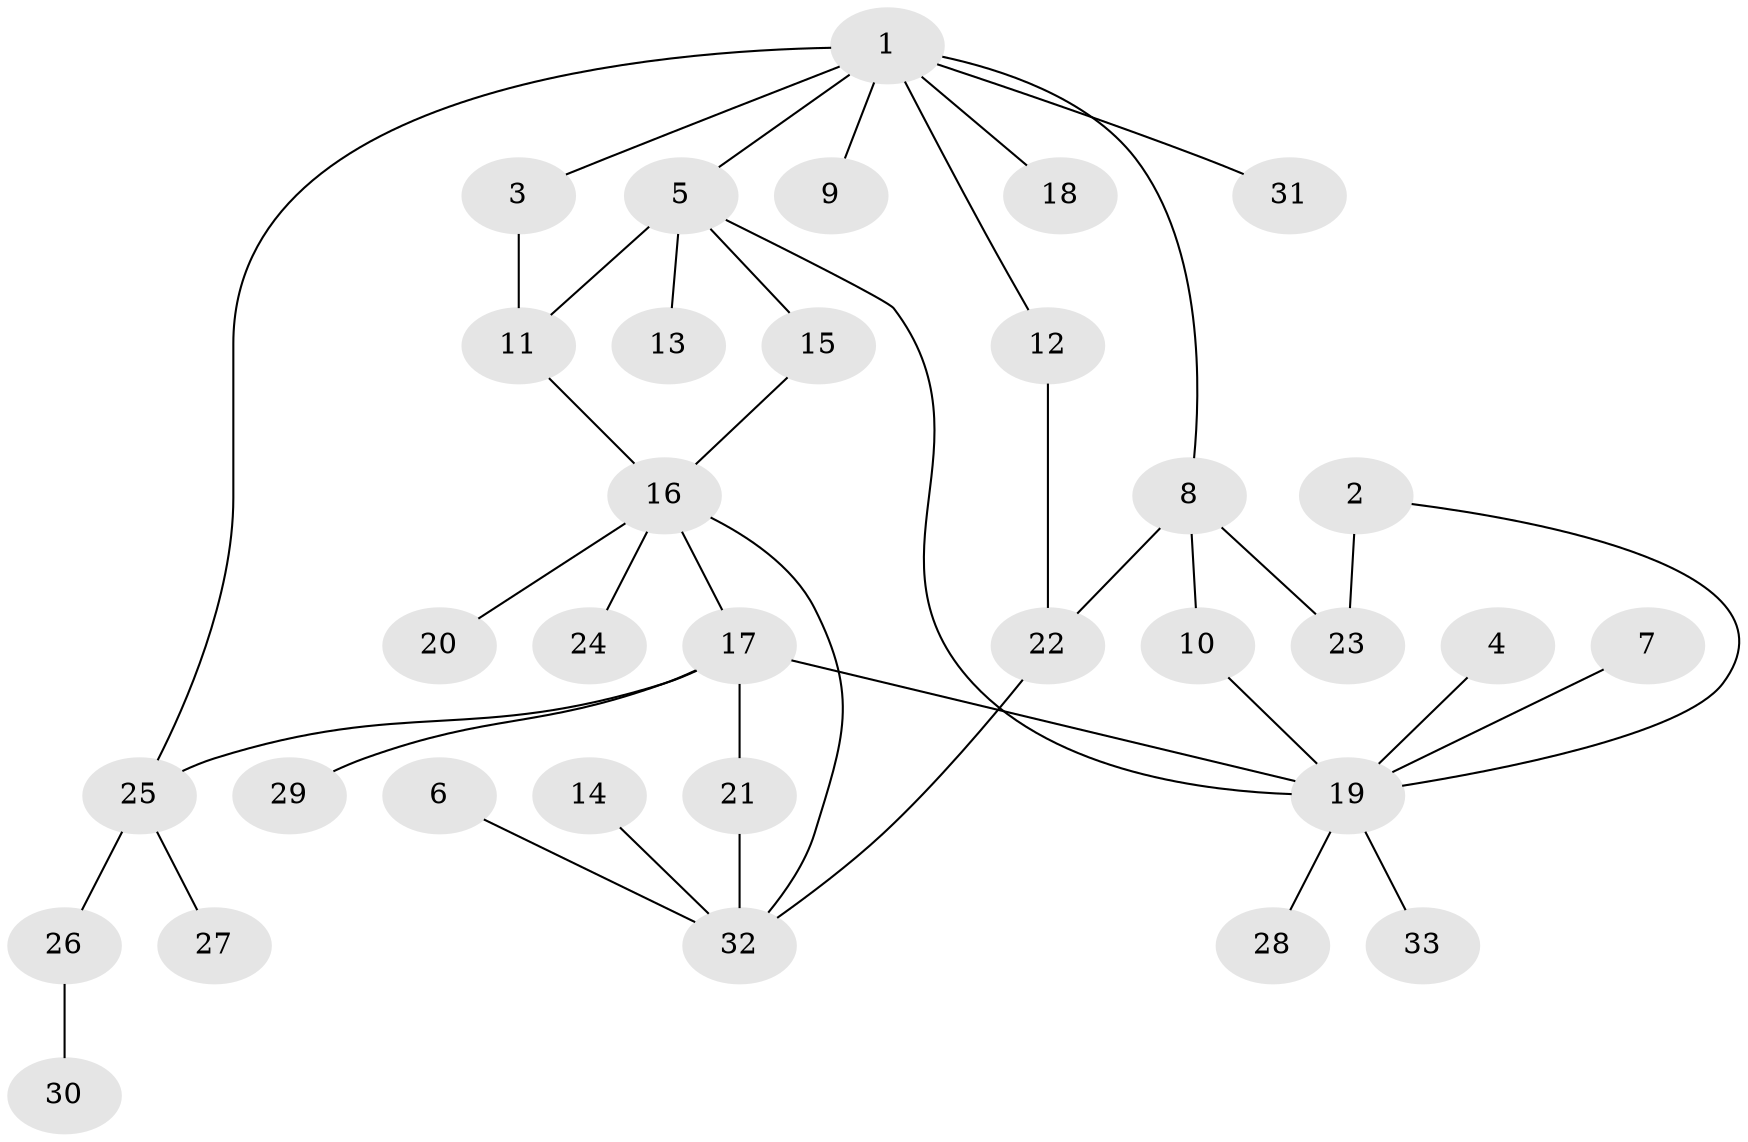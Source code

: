 // original degree distribution, {7: 0.030303030303030304, 4: 0.06060606060606061, 9: 0.015151515151515152, 3: 0.15151515151515152, 2: 0.2727272727272727, 5: 0.045454545454545456, 1: 0.42424242424242425}
// Generated by graph-tools (version 1.1) at 2025/49/03/09/25 03:49:24]
// undirected, 33 vertices, 41 edges
graph export_dot {
graph [start="1"]
  node [color=gray90,style=filled];
  1;
  2;
  3;
  4;
  5;
  6;
  7;
  8;
  9;
  10;
  11;
  12;
  13;
  14;
  15;
  16;
  17;
  18;
  19;
  20;
  21;
  22;
  23;
  24;
  25;
  26;
  27;
  28;
  29;
  30;
  31;
  32;
  33;
  1 -- 3 [weight=1.0];
  1 -- 5 [weight=1.0];
  1 -- 8 [weight=1.0];
  1 -- 9 [weight=1.0];
  1 -- 12 [weight=1.0];
  1 -- 18 [weight=1.0];
  1 -- 25 [weight=1.0];
  1 -- 31 [weight=1.0];
  2 -- 19 [weight=1.0];
  2 -- 23 [weight=1.0];
  3 -- 11 [weight=1.0];
  4 -- 19 [weight=1.0];
  5 -- 11 [weight=1.0];
  5 -- 13 [weight=1.0];
  5 -- 15 [weight=1.0];
  5 -- 19 [weight=1.0];
  6 -- 32 [weight=1.0];
  7 -- 19 [weight=1.0];
  8 -- 10 [weight=1.0];
  8 -- 22 [weight=1.0];
  8 -- 23 [weight=1.0];
  10 -- 19 [weight=1.0];
  11 -- 16 [weight=1.0];
  12 -- 22 [weight=1.0];
  14 -- 32 [weight=1.0];
  15 -- 16 [weight=1.0];
  16 -- 17 [weight=1.0];
  16 -- 20 [weight=1.0];
  16 -- 24 [weight=1.0];
  16 -- 32 [weight=1.0];
  17 -- 19 [weight=1.0];
  17 -- 21 [weight=1.0];
  17 -- 25 [weight=1.0];
  17 -- 29 [weight=1.0];
  19 -- 28 [weight=1.0];
  19 -- 33 [weight=1.0];
  21 -- 32 [weight=1.0];
  22 -- 32 [weight=1.0];
  25 -- 26 [weight=1.0];
  25 -- 27 [weight=1.0];
  26 -- 30 [weight=1.0];
}
